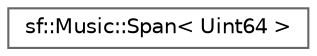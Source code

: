 digraph "Graphical Class Hierarchy"
{
 // INTERACTIVE_SVG=YES
 // LATEX_PDF_SIZE
  bgcolor="transparent";
  edge [fontname=Helvetica,fontsize=10,labelfontname=Helvetica,labelfontsize=10];
  node [fontname=Helvetica,fontsize=10,shape=box,height=0.2,width=0.4];
  rankdir="LR";
  Node0 [id="Node000000",label="sf::Music::Span\< Uint64 \>",height=0.2,width=0.4,color="grey40", fillcolor="white", style="filled",URL="$a01617.html",tooltip=" "];
}
